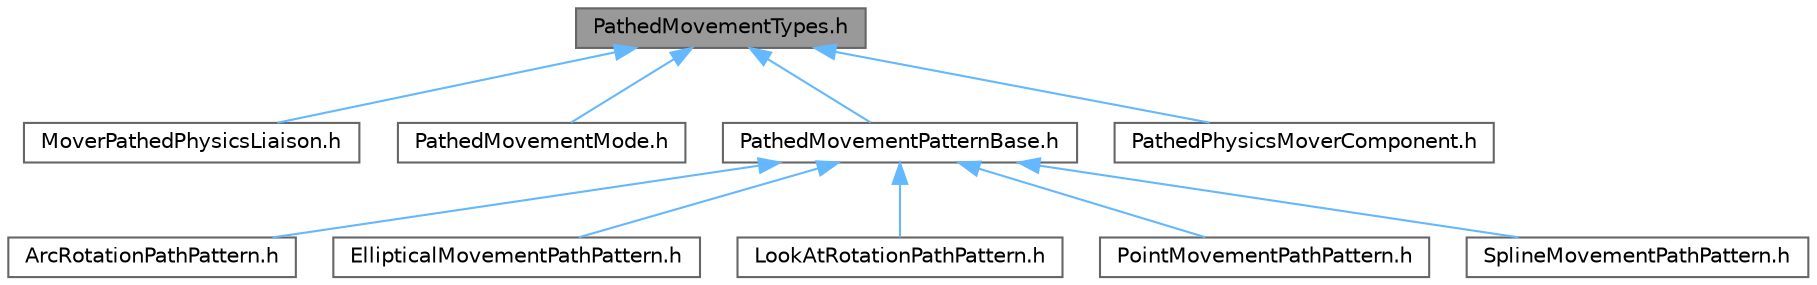 digraph "PathedMovementTypes.h"
{
 // INTERACTIVE_SVG=YES
 // LATEX_PDF_SIZE
  bgcolor="transparent";
  edge [fontname=Helvetica,fontsize=10,labelfontname=Helvetica,labelfontsize=10];
  node [fontname=Helvetica,fontsize=10,shape=box,height=0.2,width=0.4];
  Node1 [id="Node000001",label="PathedMovementTypes.h",height=0.2,width=0.4,color="gray40", fillcolor="grey60", style="filled", fontcolor="black",tooltip=" "];
  Node1 -> Node2 [id="edge1_Node000001_Node000002",dir="back",color="steelblue1",style="solid",tooltip=" "];
  Node2 [id="Node000002",label="MoverPathedPhysicsLiaison.h",height=0.2,width=0.4,color="grey40", fillcolor="white", style="filled",URL="$d8/d2d/MoverPathedPhysicsLiaison_8h.html",tooltip=" "];
  Node1 -> Node3 [id="edge2_Node000001_Node000003",dir="back",color="steelblue1",style="solid",tooltip=" "];
  Node3 [id="Node000003",label="PathedMovementMode.h",height=0.2,width=0.4,color="grey40", fillcolor="white", style="filled",URL="$d7/de0/PathedMovementMode_8h.html",tooltip=" "];
  Node1 -> Node4 [id="edge3_Node000001_Node000004",dir="back",color="steelblue1",style="solid",tooltip=" "];
  Node4 [id="Node000004",label="PathedMovementPatternBase.h",height=0.2,width=0.4,color="grey40", fillcolor="white", style="filled",URL="$dc/dcf/PathedMovementPatternBase_8h.html",tooltip=" "];
  Node4 -> Node5 [id="edge4_Node000004_Node000005",dir="back",color="steelblue1",style="solid",tooltip=" "];
  Node5 [id="Node000005",label="ArcRotationPathPattern.h",height=0.2,width=0.4,color="grey40", fillcolor="white", style="filled",URL="$d2/d3d/ArcRotationPathPattern_8h.html",tooltip=" "];
  Node4 -> Node6 [id="edge5_Node000004_Node000006",dir="back",color="steelblue1",style="solid",tooltip=" "];
  Node6 [id="Node000006",label="EllipticalMovementPathPattern.h",height=0.2,width=0.4,color="grey40", fillcolor="white", style="filled",URL="$d7/d2f/EllipticalMovementPathPattern_8h.html",tooltip=" "];
  Node4 -> Node7 [id="edge6_Node000004_Node000007",dir="back",color="steelblue1",style="solid",tooltip=" "];
  Node7 [id="Node000007",label="LookAtRotationPathPattern.h",height=0.2,width=0.4,color="grey40", fillcolor="white", style="filled",URL="$df/dd9/LookAtRotationPathPattern_8h.html",tooltip=" "];
  Node4 -> Node8 [id="edge7_Node000004_Node000008",dir="back",color="steelblue1",style="solid",tooltip=" "];
  Node8 [id="Node000008",label="PointMovementPathPattern.h",height=0.2,width=0.4,color="grey40", fillcolor="white", style="filled",URL="$dd/dd6/PointMovementPathPattern_8h.html",tooltip=" "];
  Node4 -> Node9 [id="edge8_Node000004_Node000009",dir="back",color="steelblue1",style="solid",tooltip=" "];
  Node9 [id="Node000009",label="SplineMovementPathPattern.h",height=0.2,width=0.4,color="grey40", fillcolor="white", style="filled",URL="$d7/d60/SplineMovementPathPattern_8h.html",tooltip=" "];
  Node1 -> Node10 [id="edge9_Node000001_Node000010",dir="back",color="steelblue1",style="solid",tooltip=" "];
  Node10 [id="Node000010",label="PathedPhysicsMoverComponent.h",height=0.2,width=0.4,color="grey40", fillcolor="white", style="filled",URL="$d2/dea/PathedPhysicsMoverComponent_8h.html",tooltip=" "];
}
